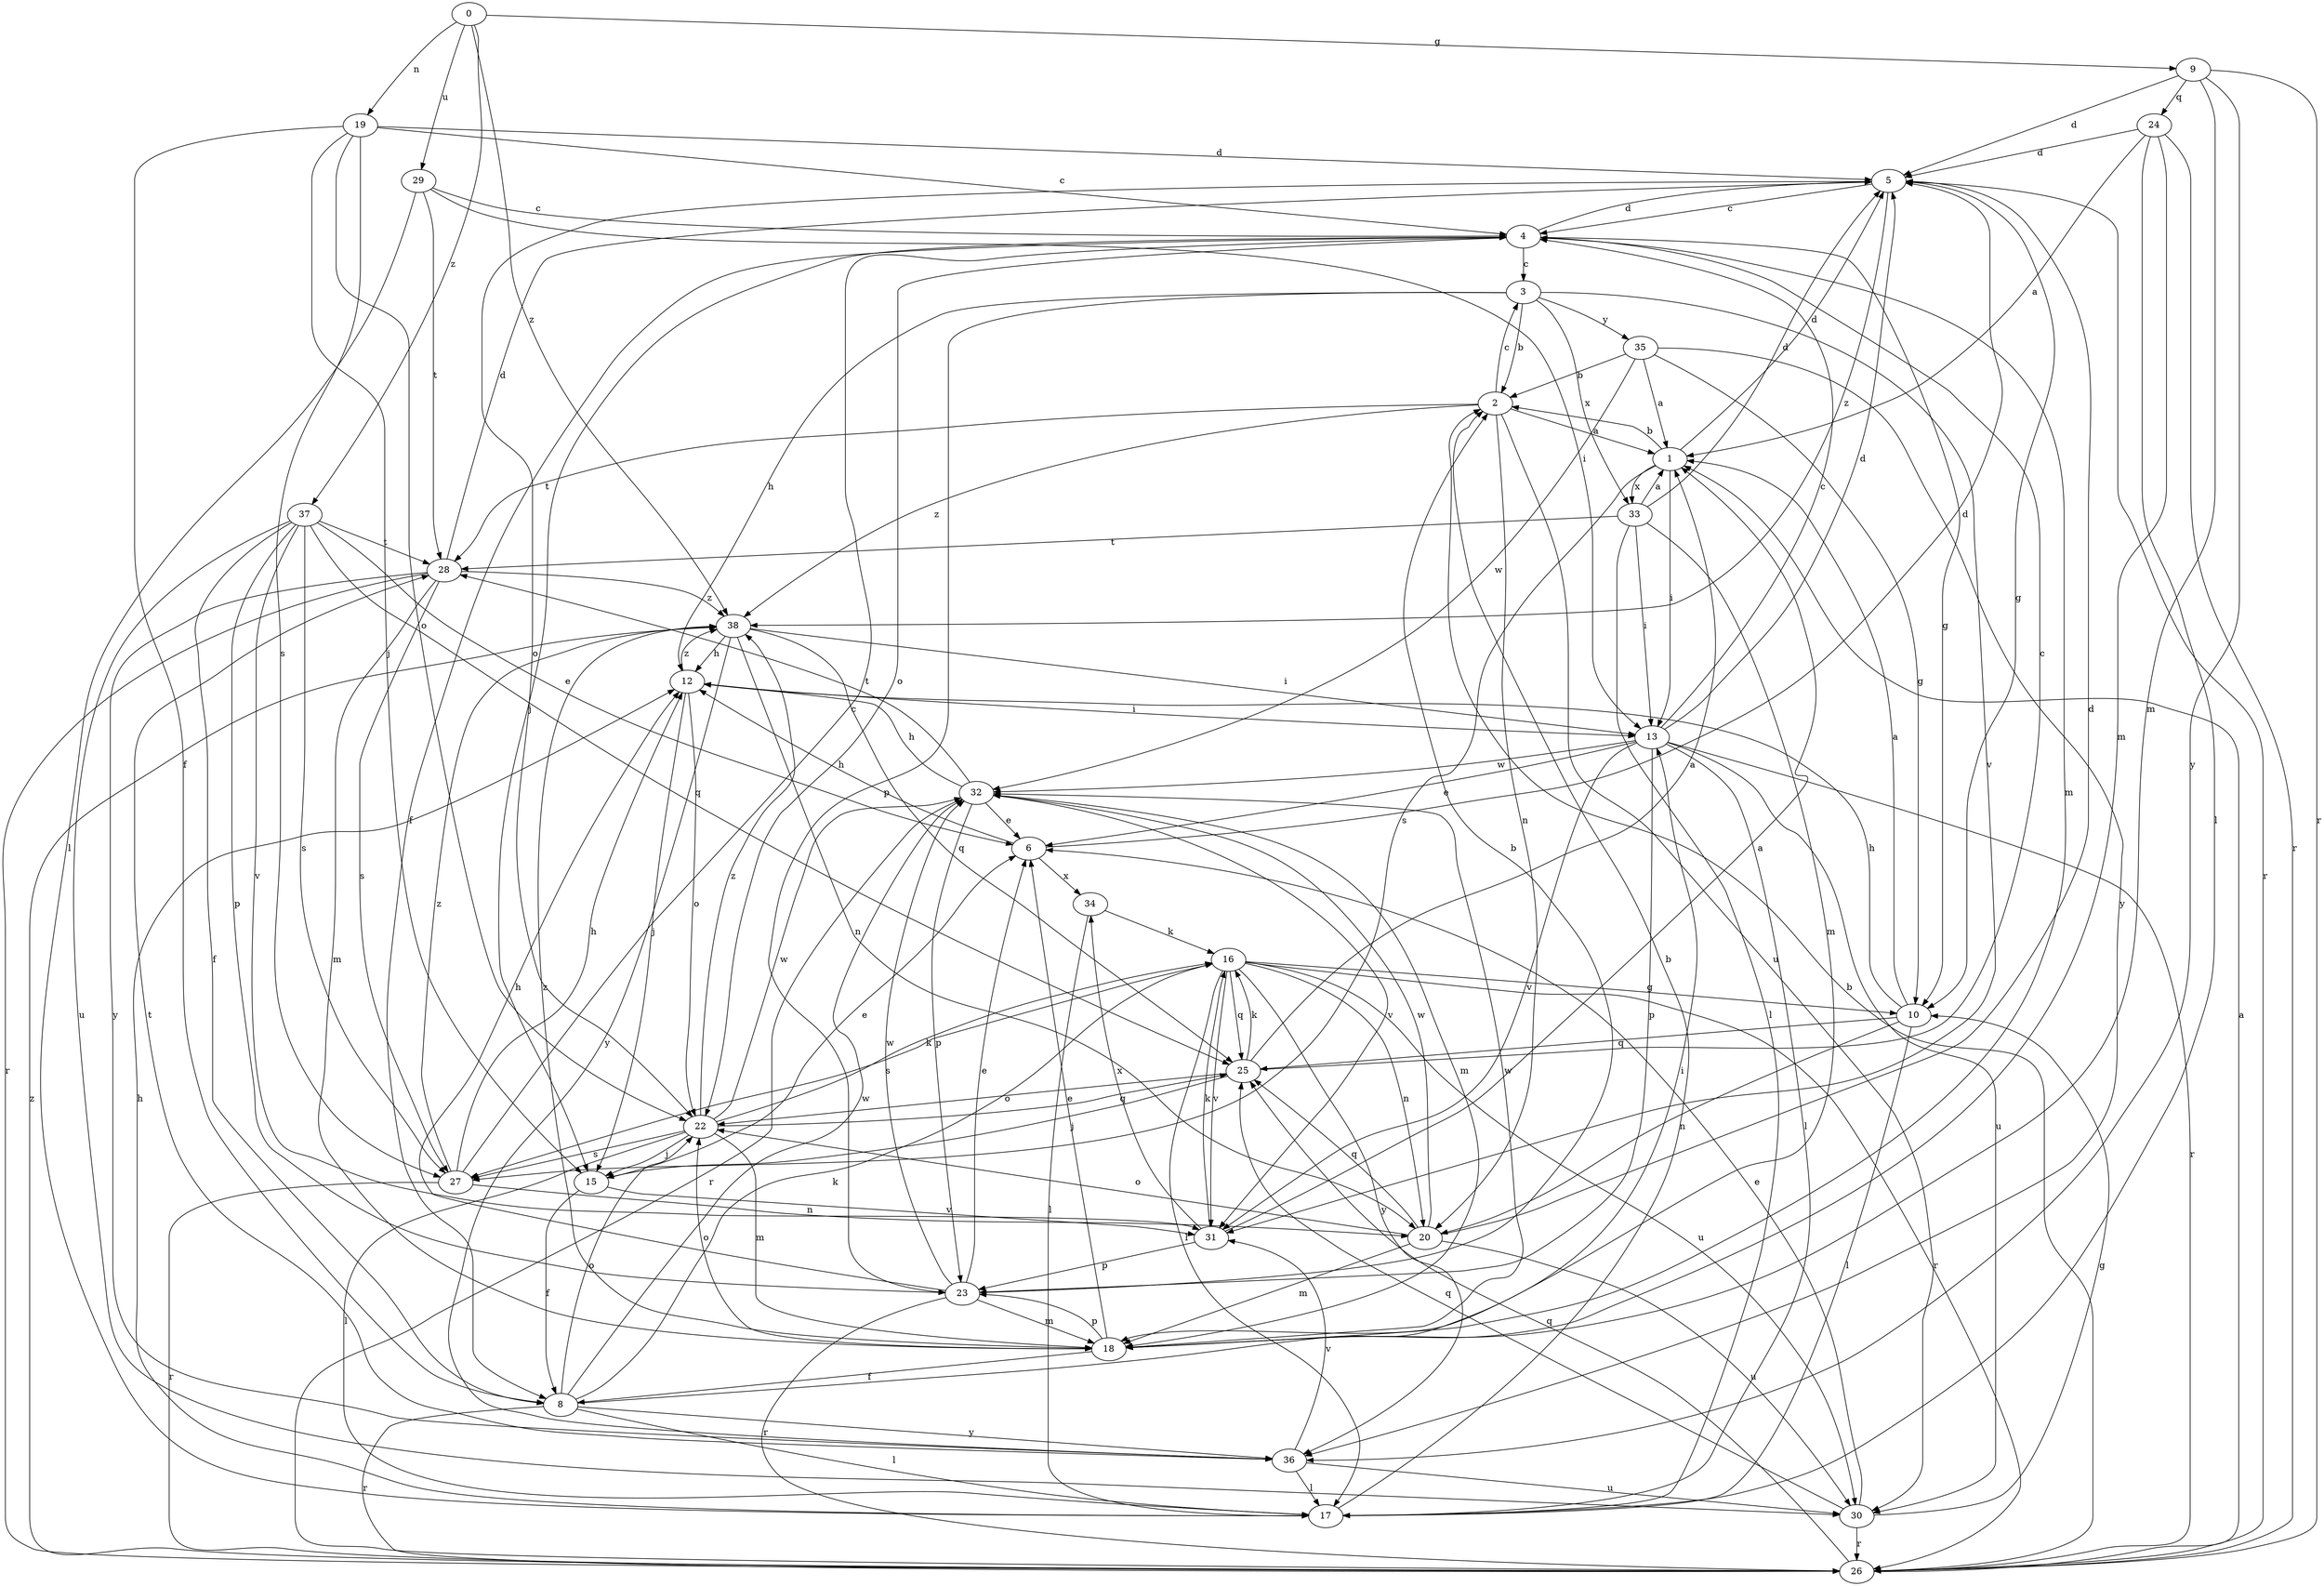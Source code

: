 strict digraph  {
0;
1;
2;
3;
4;
5;
6;
8;
9;
10;
12;
13;
15;
16;
17;
18;
19;
20;
22;
23;
24;
25;
26;
27;
28;
29;
30;
31;
32;
33;
34;
35;
36;
37;
38;
0 -> 9  [label=g];
0 -> 19  [label=n];
0 -> 29  [label=u];
0 -> 37  [label=z];
0 -> 38  [label=z];
1 -> 2  [label=b];
1 -> 5  [label=d];
1 -> 13  [label=i];
1 -> 27  [label=s];
1 -> 33  [label=x];
2 -> 1  [label=a];
2 -> 3  [label=c];
2 -> 20  [label=n];
2 -> 28  [label=t];
2 -> 30  [label=u];
2 -> 38  [label=z];
3 -> 2  [label=b];
3 -> 12  [label=h];
3 -> 23  [label=p];
3 -> 31  [label=v];
3 -> 33  [label=x];
3 -> 35  [label=y];
4 -> 3  [label=c];
4 -> 5  [label=d];
4 -> 8  [label=f];
4 -> 10  [label=g];
4 -> 15  [label=j];
4 -> 18  [label=m];
4 -> 22  [label=o];
5 -> 4  [label=c];
5 -> 10  [label=g];
5 -> 22  [label=o];
5 -> 26  [label=r];
5 -> 38  [label=z];
6 -> 5  [label=d];
6 -> 12  [label=h];
6 -> 34  [label=x];
8 -> 13  [label=i];
8 -> 16  [label=k];
8 -> 17  [label=l];
8 -> 22  [label=o];
8 -> 26  [label=r];
8 -> 32  [label=w];
8 -> 36  [label=y];
9 -> 5  [label=d];
9 -> 18  [label=m];
9 -> 24  [label=q];
9 -> 26  [label=r];
9 -> 36  [label=y];
10 -> 1  [label=a];
10 -> 12  [label=h];
10 -> 17  [label=l];
10 -> 20  [label=n];
10 -> 25  [label=q];
12 -> 13  [label=i];
12 -> 15  [label=j];
12 -> 22  [label=o];
12 -> 38  [label=z];
13 -> 4  [label=c];
13 -> 5  [label=d];
13 -> 6  [label=e];
13 -> 17  [label=l];
13 -> 23  [label=p];
13 -> 26  [label=r];
13 -> 30  [label=u];
13 -> 31  [label=v];
13 -> 32  [label=w];
15 -> 6  [label=e];
15 -> 8  [label=f];
15 -> 31  [label=v];
16 -> 10  [label=g];
16 -> 17  [label=l];
16 -> 20  [label=n];
16 -> 25  [label=q];
16 -> 26  [label=r];
16 -> 27  [label=s];
16 -> 30  [label=u];
16 -> 31  [label=v];
16 -> 36  [label=y];
17 -> 2  [label=b];
17 -> 12  [label=h];
18 -> 6  [label=e];
18 -> 8  [label=f];
18 -> 22  [label=o];
18 -> 23  [label=p];
18 -> 32  [label=w];
18 -> 38  [label=z];
19 -> 4  [label=c];
19 -> 5  [label=d];
19 -> 8  [label=f];
19 -> 15  [label=j];
19 -> 22  [label=o];
19 -> 27  [label=s];
20 -> 5  [label=d];
20 -> 18  [label=m];
20 -> 22  [label=o];
20 -> 25  [label=q];
20 -> 30  [label=u];
20 -> 32  [label=w];
22 -> 15  [label=j];
22 -> 16  [label=k];
22 -> 17  [label=l];
22 -> 18  [label=m];
22 -> 25  [label=q];
22 -> 27  [label=s];
22 -> 32  [label=w];
22 -> 38  [label=z];
23 -> 2  [label=b];
23 -> 6  [label=e];
23 -> 12  [label=h];
23 -> 18  [label=m];
23 -> 26  [label=r];
23 -> 32  [label=w];
24 -> 1  [label=a];
24 -> 5  [label=d];
24 -> 17  [label=l];
24 -> 18  [label=m];
24 -> 26  [label=r];
25 -> 1  [label=a];
25 -> 4  [label=c];
25 -> 15  [label=j];
25 -> 16  [label=k];
25 -> 22  [label=o];
26 -> 1  [label=a];
26 -> 2  [label=b];
26 -> 25  [label=q];
26 -> 38  [label=z];
27 -> 4  [label=c];
27 -> 12  [label=h];
27 -> 20  [label=n];
27 -> 26  [label=r];
27 -> 38  [label=z];
28 -> 5  [label=d];
28 -> 18  [label=m];
28 -> 26  [label=r];
28 -> 27  [label=s];
28 -> 36  [label=y];
28 -> 38  [label=z];
29 -> 4  [label=c];
29 -> 13  [label=i];
29 -> 17  [label=l];
29 -> 28  [label=t];
30 -> 6  [label=e];
30 -> 10  [label=g];
30 -> 25  [label=q];
30 -> 26  [label=r];
31 -> 1  [label=a];
31 -> 16  [label=k];
31 -> 23  [label=p];
31 -> 34  [label=x];
32 -> 6  [label=e];
32 -> 12  [label=h];
32 -> 18  [label=m];
32 -> 23  [label=p];
32 -> 26  [label=r];
32 -> 28  [label=t];
32 -> 31  [label=v];
33 -> 1  [label=a];
33 -> 5  [label=d];
33 -> 13  [label=i];
33 -> 17  [label=l];
33 -> 18  [label=m];
33 -> 28  [label=t];
34 -> 16  [label=k];
34 -> 17  [label=l];
35 -> 1  [label=a];
35 -> 2  [label=b];
35 -> 10  [label=g];
35 -> 32  [label=w];
35 -> 36  [label=y];
36 -> 17  [label=l];
36 -> 28  [label=t];
36 -> 30  [label=u];
36 -> 31  [label=v];
37 -> 6  [label=e];
37 -> 8  [label=f];
37 -> 23  [label=p];
37 -> 25  [label=q];
37 -> 27  [label=s];
37 -> 28  [label=t];
37 -> 30  [label=u];
37 -> 31  [label=v];
38 -> 12  [label=h];
38 -> 13  [label=i];
38 -> 20  [label=n];
38 -> 25  [label=q];
38 -> 36  [label=y];
}
